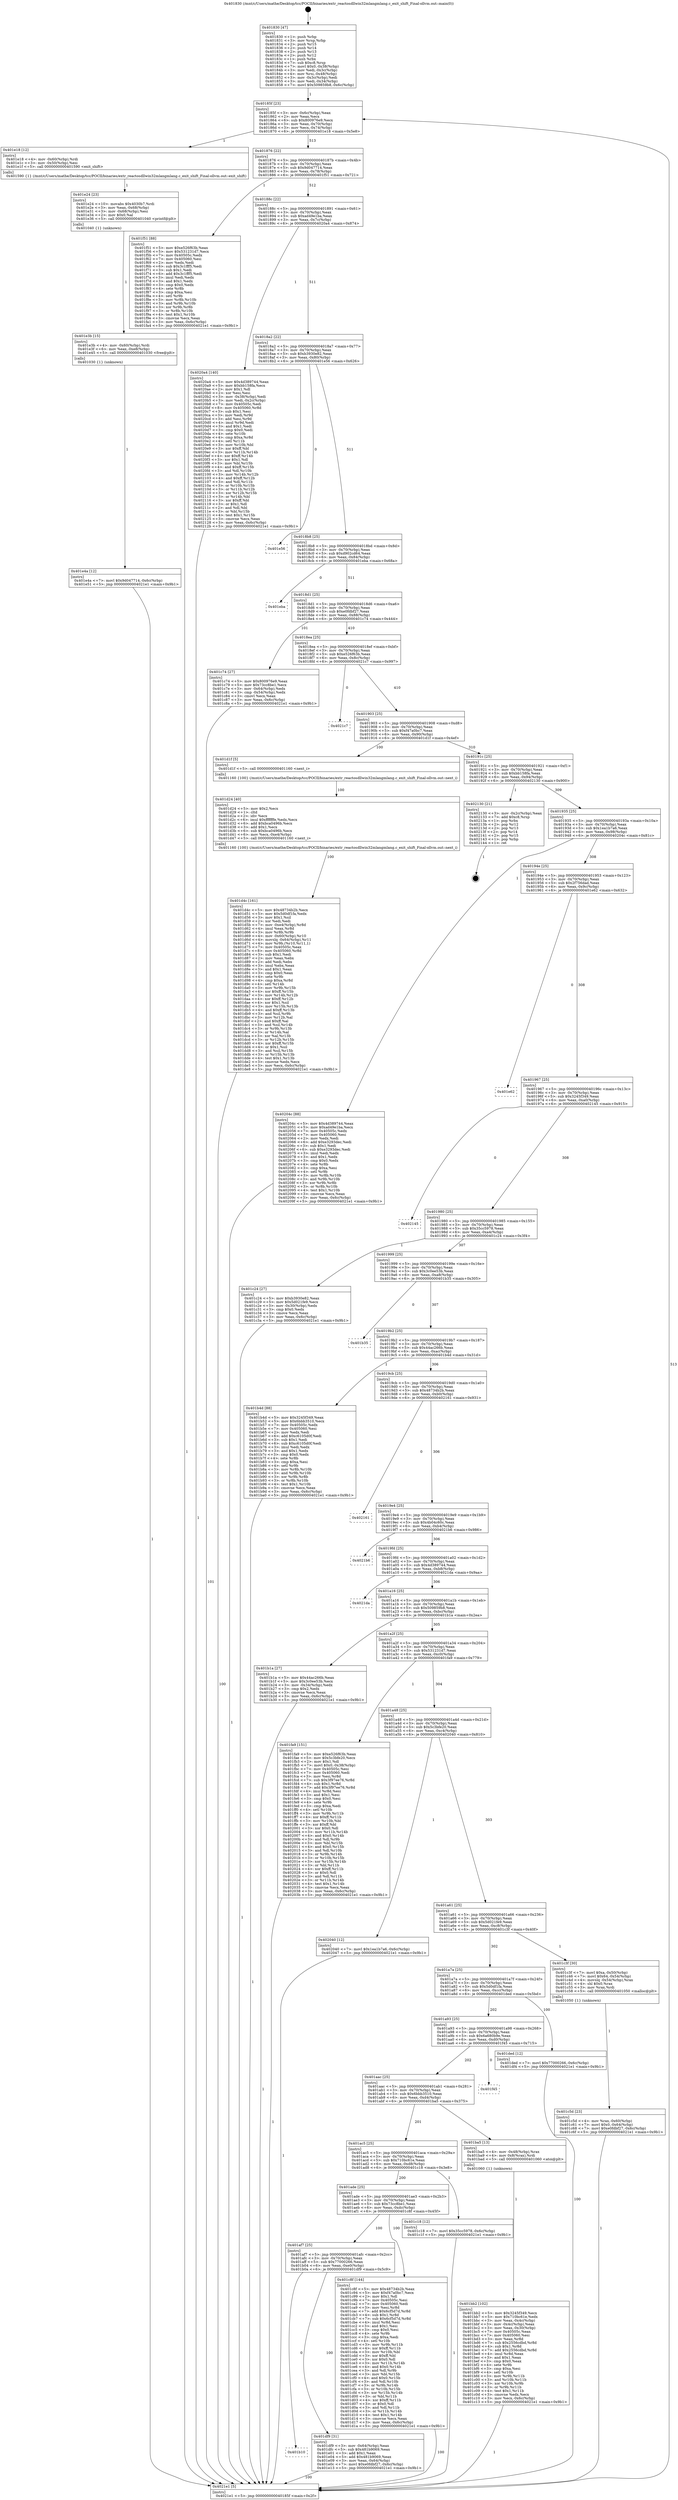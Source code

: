 digraph "0x401830" {
  label = "0x401830 (/mnt/c/Users/mathe/Desktop/tcc/POCII/binaries/extr_reactosdllwin32mlangmlang.c_exit_shift_Final-ollvm.out::main(0))"
  labelloc = "t"
  node[shape=record]

  Entry [label="",width=0.3,height=0.3,shape=circle,fillcolor=black,style=filled]
  "0x40185f" [label="{
     0x40185f [23]\l
     | [instrs]\l
     &nbsp;&nbsp;0x40185f \<+3\>: mov -0x6c(%rbp),%eax\l
     &nbsp;&nbsp;0x401862 \<+2\>: mov %eax,%ecx\l
     &nbsp;&nbsp;0x401864 \<+6\>: sub $0x800976e9,%ecx\l
     &nbsp;&nbsp;0x40186a \<+3\>: mov %eax,-0x70(%rbp)\l
     &nbsp;&nbsp;0x40186d \<+3\>: mov %ecx,-0x74(%rbp)\l
     &nbsp;&nbsp;0x401870 \<+6\>: je 0000000000401e18 \<main+0x5e8\>\l
  }"]
  "0x401e18" [label="{
     0x401e18 [12]\l
     | [instrs]\l
     &nbsp;&nbsp;0x401e18 \<+4\>: mov -0x60(%rbp),%rdi\l
     &nbsp;&nbsp;0x401e1c \<+3\>: mov -0x50(%rbp),%esi\l
     &nbsp;&nbsp;0x401e1f \<+5\>: call 0000000000401590 \<exit_shift\>\l
     | [calls]\l
     &nbsp;&nbsp;0x401590 \{1\} (/mnt/c/Users/mathe/Desktop/tcc/POCII/binaries/extr_reactosdllwin32mlangmlang.c_exit_shift_Final-ollvm.out::exit_shift)\l
  }"]
  "0x401876" [label="{
     0x401876 [22]\l
     | [instrs]\l
     &nbsp;&nbsp;0x401876 \<+5\>: jmp 000000000040187b \<main+0x4b\>\l
     &nbsp;&nbsp;0x40187b \<+3\>: mov -0x70(%rbp),%eax\l
     &nbsp;&nbsp;0x40187e \<+5\>: sub $0x9d047714,%eax\l
     &nbsp;&nbsp;0x401883 \<+3\>: mov %eax,-0x78(%rbp)\l
     &nbsp;&nbsp;0x401886 \<+6\>: je 0000000000401f51 \<main+0x721\>\l
  }"]
  Exit [label="",width=0.3,height=0.3,shape=circle,fillcolor=black,style=filled,peripheries=2]
  "0x401f51" [label="{
     0x401f51 [88]\l
     | [instrs]\l
     &nbsp;&nbsp;0x401f51 \<+5\>: mov $0xe526f63b,%eax\l
     &nbsp;&nbsp;0x401f56 \<+5\>: mov $0x531231d7,%ecx\l
     &nbsp;&nbsp;0x401f5b \<+7\>: mov 0x40505c,%edx\l
     &nbsp;&nbsp;0x401f62 \<+7\>: mov 0x405060,%esi\l
     &nbsp;&nbsp;0x401f69 \<+2\>: mov %edx,%edi\l
     &nbsp;&nbsp;0x401f6b \<+6\>: sub $0x3c1fff5,%edi\l
     &nbsp;&nbsp;0x401f71 \<+3\>: sub $0x1,%edi\l
     &nbsp;&nbsp;0x401f74 \<+6\>: add $0x3c1fff5,%edi\l
     &nbsp;&nbsp;0x401f7a \<+3\>: imul %edi,%edx\l
     &nbsp;&nbsp;0x401f7d \<+3\>: and $0x1,%edx\l
     &nbsp;&nbsp;0x401f80 \<+3\>: cmp $0x0,%edx\l
     &nbsp;&nbsp;0x401f83 \<+4\>: sete %r8b\l
     &nbsp;&nbsp;0x401f87 \<+3\>: cmp $0xa,%esi\l
     &nbsp;&nbsp;0x401f8a \<+4\>: setl %r9b\l
     &nbsp;&nbsp;0x401f8e \<+3\>: mov %r8b,%r10b\l
     &nbsp;&nbsp;0x401f91 \<+3\>: and %r9b,%r10b\l
     &nbsp;&nbsp;0x401f94 \<+3\>: xor %r9b,%r8b\l
     &nbsp;&nbsp;0x401f97 \<+3\>: or %r8b,%r10b\l
     &nbsp;&nbsp;0x401f9a \<+4\>: test $0x1,%r10b\l
     &nbsp;&nbsp;0x401f9e \<+3\>: cmovne %ecx,%eax\l
     &nbsp;&nbsp;0x401fa1 \<+3\>: mov %eax,-0x6c(%rbp)\l
     &nbsp;&nbsp;0x401fa4 \<+5\>: jmp 00000000004021e1 \<main+0x9b1\>\l
  }"]
  "0x40188c" [label="{
     0x40188c [22]\l
     | [instrs]\l
     &nbsp;&nbsp;0x40188c \<+5\>: jmp 0000000000401891 \<main+0x61\>\l
     &nbsp;&nbsp;0x401891 \<+3\>: mov -0x70(%rbp),%eax\l
     &nbsp;&nbsp;0x401894 \<+5\>: sub $0xad49e1ba,%eax\l
     &nbsp;&nbsp;0x401899 \<+3\>: mov %eax,-0x7c(%rbp)\l
     &nbsp;&nbsp;0x40189c \<+6\>: je 00000000004020a4 \<main+0x874\>\l
  }"]
  "0x401e4a" [label="{
     0x401e4a [12]\l
     | [instrs]\l
     &nbsp;&nbsp;0x401e4a \<+7\>: movl $0x9d047714,-0x6c(%rbp)\l
     &nbsp;&nbsp;0x401e51 \<+5\>: jmp 00000000004021e1 \<main+0x9b1\>\l
  }"]
  "0x4020a4" [label="{
     0x4020a4 [140]\l
     | [instrs]\l
     &nbsp;&nbsp;0x4020a4 \<+5\>: mov $0x4d389744,%eax\l
     &nbsp;&nbsp;0x4020a9 \<+5\>: mov $0xbb158fa,%ecx\l
     &nbsp;&nbsp;0x4020ae \<+2\>: mov $0x1,%dl\l
     &nbsp;&nbsp;0x4020b0 \<+2\>: xor %esi,%esi\l
     &nbsp;&nbsp;0x4020b2 \<+3\>: mov -0x38(%rbp),%edi\l
     &nbsp;&nbsp;0x4020b5 \<+3\>: mov %edi,-0x2c(%rbp)\l
     &nbsp;&nbsp;0x4020b8 \<+7\>: mov 0x40505c,%edi\l
     &nbsp;&nbsp;0x4020bf \<+8\>: mov 0x405060,%r8d\l
     &nbsp;&nbsp;0x4020c7 \<+3\>: sub $0x1,%esi\l
     &nbsp;&nbsp;0x4020ca \<+3\>: mov %edi,%r9d\l
     &nbsp;&nbsp;0x4020cd \<+3\>: add %esi,%r9d\l
     &nbsp;&nbsp;0x4020d0 \<+4\>: imul %r9d,%edi\l
     &nbsp;&nbsp;0x4020d4 \<+3\>: and $0x1,%edi\l
     &nbsp;&nbsp;0x4020d7 \<+3\>: cmp $0x0,%edi\l
     &nbsp;&nbsp;0x4020da \<+4\>: sete %r10b\l
     &nbsp;&nbsp;0x4020de \<+4\>: cmp $0xa,%r8d\l
     &nbsp;&nbsp;0x4020e2 \<+4\>: setl %r11b\l
     &nbsp;&nbsp;0x4020e6 \<+3\>: mov %r10b,%bl\l
     &nbsp;&nbsp;0x4020e9 \<+3\>: xor $0xff,%bl\l
     &nbsp;&nbsp;0x4020ec \<+3\>: mov %r11b,%r14b\l
     &nbsp;&nbsp;0x4020ef \<+4\>: xor $0xff,%r14b\l
     &nbsp;&nbsp;0x4020f3 \<+3\>: xor $0x1,%dl\l
     &nbsp;&nbsp;0x4020f6 \<+3\>: mov %bl,%r15b\l
     &nbsp;&nbsp;0x4020f9 \<+4\>: and $0xff,%r15b\l
     &nbsp;&nbsp;0x4020fd \<+3\>: and %dl,%r10b\l
     &nbsp;&nbsp;0x402100 \<+3\>: mov %r14b,%r12b\l
     &nbsp;&nbsp;0x402103 \<+4\>: and $0xff,%r12b\l
     &nbsp;&nbsp;0x402107 \<+3\>: and %dl,%r11b\l
     &nbsp;&nbsp;0x40210a \<+3\>: or %r10b,%r15b\l
     &nbsp;&nbsp;0x40210d \<+3\>: or %r11b,%r12b\l
     &nbsp;&nbsp;0x402110 \<+3\>: xor %r12b,%r15b\l
     &nbsp;&nbsp;0x402113 \<+3\>: or %r14b,%bl\l
     &nbsp;&nbsp;0x402116 \<+3\>: xor $0xff,%bl\l
     &nbsp;&nbsp;0x402119 \<+3\>: or $0x1,%dl\l
     &nbsp;&nbsp;0x40211c \<+2\>: and %dl,%bl\l
     &nbsp;&nbsp;0x40211e \<+3\>: or %bl,%r15b\l
     &nbsp;&nbsp;0x402121 \<+4\>: test $0x1,%r15b\l
     &nbsp;&nbsp;0x402125 \<+3\>: cmovne %ecx,%eax\l
     &nbsp;&nbsp;0x402128 \<+3\>: mov %eax,-0x6c(%rbp)\l
     &nbsp;&nbsp;0x40212b \<+5\>: jmp 00000000004021e1 \<main+0x9b1\>\l
  }"]
  "0x4018a2" [label="{
     0x4018a2 [22]\l
     | [instrs]\l
     &nbsp;&nbsp;0x4018a2 \<+5\>: jmp 00000000004018a7 \<main+0x77\>\l
     &nbsp;&nbsp;0x4018a7 \<+3\>: mov -0x70(%rbp),%eax\l
     &nbsp;&nbsp;0x4018aa \<+5\>: sub $0xb3930e82,%eax\l
     &nbsp;&nbsp;0x4018af \<+3\>: mov %eax,-0x80(%rbp)\l
     &nbsp;&nbsp;0x4018b2 \<+6\>: je 0000000000401e56 \<main+0x626\>\l
  }"]
  "0x401e3b" [label="{
     0x401e3b [15]\l
     | [instrs]\l
     &nbsp;&nbsp;0x401e3b \<+4\>: mov -0x60(%rbp),%rdi\l
     &nbsp;&nbsp;0x401e3f \<+6\>: mov %eax,-0xe8(%rbp)\l
     &nbsp;&nbsp;0x401e45 \<+5\>: call 0000000000401030 \<free@plt\>\l
     | [calls]\l
     &nbsp;&nbsp;0x401030 \{1\} (unknown)\l
  }"]
  "0x401e56" [label="{
     0x401e56\l
  }", style=dashed]
  "0x4018b8" [label="{
     0x4018b8 [25]\l
     | [instrs]\l
     &nbsp;&nbsp;0x4018b8 \<+5\>: jmp 00000000004018bd \<main+0x8d\>\l
     &nbsp;&nbsp;0x4018bd \<+3\>: mov -0x70(%rbp),%eax\l
     &nbsp;&nbsp;0x4018c0 \<+5\>: sub $0xd902cd64,%eax\l
     &nbsp;&nbsp;0x4018c5 \<+6\>: mov %eax,-0x84(%rbp)\l
     &nbsp;&nbsp;0x4018cb \<+6\>: je 0000000000401eba \<main+0x68a\>\l
  }"]
  "0x401e24" [label="{
     0x401e24 [23]\l
     | [instrs]\l
     &nbsp;&nbsp;0x401e24 \<+10\>: movabs $0x4030b7,%rdi\l
     &nbsp;&nbsp;0x401e2e \<+3\>: mov %eax,-0x68(%rbp)\l
     &nbsp;&nbsp;0x401e31 \<+3\>: mov -0x68(%rbp),%esi\l
     &nbsp;&nbsp;0x401e34 \<+2\>: mov $0x0,%al\l
     &nbsp;&nbsp;0x401e36 \<+5\>: call 0000000000401040 \<printf@plt\>\l
     | [calls]\l
     &nbsp;&nbsp;0x401040 \{1\} (unknown)\l
  }"]
  "0x401eba" [label="{
     0x401eba\l
  }", style=dashed]
  "0x4018d1" [label="{
     0x4018d1 [25]\l
     | [instrs]\l
     &nbsp;&nbsp;0x4018d1 \<+5\>: jmp 00000000004018d6 \<main+0xa6\>\l
     &nbsp;&nbsp;0x4018d6 \<+3\>: mov -0x70(%rbp),%eax\l
     &nbsp;&nbsp;0x4018d9 \<+5\>: sub $0xe0fdbf27,%eax\l
     &nbsp;&nbsp;0x4018de \<+6\>: mov %eax,-0x88(%rbp)\l
     &nbsp;&nbsp;0x4018e4 \<+6\>: je 0000000000401c74 \<main+0x444\>\l
  }"]
  "0x401b10" [label="{
     0x401b10\l
  }", style=dashed]
  "0x401c74" [label="{
     0x401c74 [27]\l
     | [instrs]\l
     &nbsp;&nbsp;0x401c74 \<+5\>: mov $0x800976e9,%eax\l
     &nbsp;&nbsp;0x401c79 \<+5\>: mov $0x73cc8be1,%ecx\l
     &nbsp;&nbsp;0x401c7e \<+3\>: mov -0x64(%rbp),%edx\l
     &nbsp;&nbsp;0x401c81 \<+3\>: cmp -0x54(%rbp),%edx\l
     &nbsp;&nbsp;0x401c84 \<+3\>: cmovl %ecx,%eax\l
     &nbsp;&nbsp;0x401c87 \<+3\>: mov %eax,-0x6c(%rbp)\l
     &nbsp;&nbsp;0x401c8a \<+5\>: jmp 00000000004021e1 \<main+0x9b1\>\l
  }"]
  "0x4018ea" [label="{
     0x4018ea [25]\l
     | [instrs]\l
     &nbsp;&nbsp;0x4018ea \<+5\>: jmp 00000000004018ef \<main+0xbf\>\l
     &nbsp;&nbsp;0x4018ef \<+3\>: mov -0x70(%rbp),%eax\l
     &nbsp;&nbsp;0x4018f2 \<+5\>: sub $0xe526f63b,%eax\l
     &nbsp;&nbsp;0x4018f7 \<+6\>: mov %eax,-0x8c(%rbp)\l
     &nbsp;&nbsp;0x4018fd \<+6\>: je 00000000004021c7 \<main+0x997\>\l
  }"]
  "0x401df9" [label="{
     0x401df9 [31]\l
     | [instrs]\l
     &nbsp;&nbsp;0x401df9 \<+3\>: mov -0x64(%rbp),%eax\l
     &nbsp;&nbsp;0x401dfc \<+5\>: sub $0x481b9069,%eax\l
     &nbsp;&nbsp;0x401e01 \<+3\>: add $0x1,%eax\l
     &nbsp;&nbsp;0x401e04 \<+5\>: add $0x481b9069,%eax\l
     &nbsp;&nbsp;0x401e09 \<+3\>: mov %eax,-0x64(%rbp)\l
     &nbsp;&nbsp;0x401e0c \<+7\>: movl $0xe0fdbf27,-0x6c(%rbp)\l
     &nbsp;&nbsp;0x401e13 \<+5\>: jmp 00000000004021e1 \<main+0x9b1\>\l
  }"]
  "0x4021c7" [label="{
     0x4021c7\l
  }", style=dashed]
  "0x401903" [label="{
     0x401903 [25]\l
     | [instrs]\l
     &nbsp;&nbsp;0x401903 \<+5\>: jmp 0000000000401908 \<main+0xd8\>\l
     &nbsp;&nbsp;0x401908 \<+3\>: mov -0x70(%rbp),%eax\l
     &nbsp;&nbsp;0x40190b \<+5\>: sub $0xf47a0bc7,%eax\l
     &nbsp;&nbsp;0x401910 \<+6\>: mov %eax,-0x90(%rbp)\l
     &nbsp;&nbsp;0x401916 \<+6\>: je 0000000000401d1f \<main+0x4ef\>\l
  }"]
  "0x401d4c" [label="{
     0x401d4c [161]\l
     | [instrs]\l
     &nbsp;&nbsp;0x401d4c \<+5\>: mov $0x48734b2b,%ecx\l
     &nbsp;&nbsp;0x401d51 \<+5\>: mov $0x5d0df1fa,%edx\l
     &nbsp;&nbsp;0x401d56 \<+3\>: mov $0x1,%sil\l
     &nbsp;&nbsp;0x401d59 \<+2\>: xor %edi,%edi\l
     &nbsp;&nbsp;0x401d5b \<+7\>: mov -0xe4(%rbp),%r8d\l
     &nbsp;&nbsp;0x401d62 \<+4\>: imul %eax,%r8d\l
     &nbsp;&nbsp;0x401d66 \<+3\>: mov %r8b,%r9b\l
     &nbsp;&nbsp;0x401d69 \<+4\>: mov -0x60(%rbp),%r10\l
     &nbsp;&nbsp;0x401d6d \<+4\>: movslq -0x64(%rbp),%r11\l
     &nbsp;&nbsp;0x401d71 \<+4\>: mov %r9b,(%r10,%r11,1)\l
     &nbsp;&nbsp;0x401d75 \<+7\>: mov 0x40505c,%eax\l
     &nbsp;&nbsp;0x401d7c \<+8\>: mov 0x405060,%r8d\l
     &nbsp;&nbsp;0x401d84 \<+3\>: sub $0x1,%edi\l
     &nbsp;&nbsp;0x401d87 \<+2\>: mov %eax,%ebx\l
     &nbsp;&nbsp;0x401d89 \<+2\>: add %edi,%ebx\l
     &nbsp;&nbsp;0x401d8b \<+3\>: imul %ebx,%eax\l
     &nbsp;&nbsp;0x401d8e \<+3\>: and $0x1,%eax\l
     &nbsp;&nbsp;0x401d91 \<+3\>: cmp $0x0,%eax\l
     &nbsp;&nbsp;0x401d94 \<+4\>: sete %r9b\l
     &nbsp;&nbsp;0x401d98 \<+4\>: cmp $0xa,%r8d\l
     &nbsp;&nbsp;0x401d9c \<+4\>: setl %r14b\l
     &nbsp;&nbsp;0x401da0 \<+3\>: mov %r9b,%r15b\l
     &nbsp;&nbsp;0x401da3 \<+4\>: xor $0xff,%r15b\l
     &nbsp;&nbsp;0x401da7 \<+3\>: mov %r14b,%r12b\l
     &nbsp;&nbsp;0x401daa \<+4\>: xor $0xff,%r12b\l
     &nbsp;&nbsp;0x401dae \<+4\>: xor $0x1,%sil\l
     &nbsp;&nbsp;0x401db2 \<+3\>: mov %r15b,%r13b\l
     &nbsp;&nbsp;0x401db5 \<+4\>: and $0xff,%r13b\l
     &nbsp;&nbsp;0x401db9 \<+3\>: and %sil,%r9b\l
     &nbsp;&nbsp;0x401dbc \<+3\>: mov %r12b,%al\l
     &nbsp;&nbsp;0x401dbf \<+2\>: and $0xff,%al\l
     &nbsp;&nbsp;0x401dc1 \<+3\>: and %sil,%r14b\l
     &nbsp;&nbsp;0x401dc4 \<+3\>: or %r9b,%r13b\l
     &nbsp;&nbsp;0x401dc7 \<+3\>: or %r14b,%al\l
     &nbsp;&nbsp;0x401dca \<+3\>: xor %al,%r13b\l
     &nbsp;&nbsp;0x401dcd \<+3\>: or %r12b,%r15b\l
     &nbsp;&nbsp;0x401dd0 \<+4\>: xor $0xff,%r15b\l
     &nbsp;&nbsp;0x401dd4 \<+4\>: or $0x1,%sil\l
     &nbsp;&nbsp;0x401dd8 \<+3\>: and %sil,%r15b\l
     &nbsp;&nbsp;0x401ddb \<+3\>: or %r15b,%r13b\l
     &nbsp;&nbsp;0x401dde \<+4\>: test $0x1,%r13b\l
     &nbsp;&nbsp;0x401de2 \<+3\>: cmovne %edx,%ecx\l
     &nbsp;&nbsp;0x401de5 \<+3\>: mov %ecx,-0x6c(%rbp)\l
     &nbsp;&nbsp;0x401de8 \<+5\>: jmp 00000000004021e1 \<main+0x9b1\>\l
  }"]
  "0x401d1f" [label="{
     0x401d1f [5]\l
     | [instrs]\l
     &nbsp;&nbsp;0x401d1f \<+5\>: call 0000000000401160 \<next_i\>\l
     | [calls]\l
     &nbsp;&nbsp;0x401160 \{100\} (/mnt/c/Users/mathe/Desktop/tcc/POCII/binaries/extr_reactosdllwin32mlangmlang.c_exit_shift_Final-ollvm.out::next_i)\l
  }"]
  "0x40191c" [label="{
     0x40191c [25]\l
     | [instrs]\l
     &nbsp;&nbsp;0x40191c \<+5\>: jmp 0000000000401921 \<main+0xf1\>\l
     &nbsp;&nbsp;0x401921 \<+3\>: mov -0x70(%rbp),%eax\l
     &nbsp;&nbsp;0x401924 \<+5\>: sub $0xbb158fa,%eax\l
     &nbsp;&nbsp;0x401929 \<+6\>: mov %eax,-0x94(%rbp)\l
     &nbsp;&nbsp;0x40192f \<+6\>: je 0000000000402130 \<main+0x900\>\l
  }"]
  "0x401d24" [label="{
     0x401d24 [40]\l
     | [instrs]\l
     &nbsp;&nbsp;0x401d24 \<+5\>: mov $0x2,%ecx\l
     &nbsp;&nbsp;0x401d29 \<+1\>: cltd\l
     &nbsp;&nbsp;0x401d2a \<+2\>: idiv %ecx\l
     &nbsp;&nbsp;0x401d2c \<+6\>: imul $0xfffffffe,%edx,%ecx\l
     &nbsp;&nbsp;0x401d32 \<+6\>: add $0xbca0496b,%ecx\l
     &nbsp;&nbsp;0x401d38 \<+3\>: add $0x1,%ecx\l
     &nbsp;&nbsp;0x401d3b \<+6\>: sub $0xbca0496b,%ecx\l
     &nbsp;&nbsp;0x401d41 \<+6\>: mov %ecx,-0xe4(%rbp)\l
     &nbsp;&nbsp;0x401d47 \<+5\>: call 0000000000401160 \<next_i\>\l
     | [calls]\l
     &nbsp;&nbsp;0x401160 \{100\} (/mnt/c/Users/mathe/Desktop/tcc/POCII/binaries/extr_reactosdllwin32mlangmlang.c_exit_shift_Final-ollvm.out::next_i)\l
  }"]
  "0x402130" [label="{
     0x402130 [21]\l
     | [instrs]\l
     &nbsp;&nbsp;0x402130 \<+3\>: mov -0x2c(%rbp),%eax\l
     &nbsp;&nbsp;0x402133 \<+7\>: add $0xc8,%rsp\l
     &nbsp;&nbsp;0x40213a \<+1\>: pop %rbx\l
     &nbsp;&nbsp;0x40213b \<+2\>: pop %r12\l
     &nbsp;&nbsp;0x40213d \<+2\>: pop %r13\l
     &nbsp;&nbsp;0x40213f \<+2\>: pop %r14\l
     &nbsp;&nbsp;0x402141 \<+2\>: pop %r15\l
     &nbsp;&nbsp;0x402143 \<+1\>: pop %rbp\l
     &nbsp;&nbsp;0x402144 \<+1\>: ret\l
  }"]
  "0x401935" [label="{
     0x401935 [25]\l
     | [instrs]\l
     &nbsp;&nbsp;0x401935 \<+5\>: jmp 000000000040193a \<main+0x10a\>\l
     &nbsp;&nbsp;0x40193a \<+3\>: mov -0x70(%rbp),%eax\l
     &nbsp;&nbsp;0x40193d \<+5\>: sub $0x1ea1b7a6,%eax\l
     &nbsp;&nbsp;0x401942 \<+6\>: mov %eax,-0x98(%rbp)\l
     &nbsp;&nbsp;0x401948 \<+6\>: je 000000000040204c \<main+0x81c\>\l
  }"]
  "0x401af7" [label="{
     0x401af7 [25]\l
     | [instrs]\l
     &nbsp;&nbsp;0x401af7 \<+5\>: jmp 0000000000401afc \<main+0x2cc\>\l
     &nbsp;&nbsp;0x401afc \<+3\>: mov -0x70(%rbp),%eax\l
     &nbsp;&nbsp;0x401aff \<+5\>: sub $0x77000266,%eax\l
     &nbsp;&nbsp;0x401b04 \<+6\>: mov %eax,-0xe0(%rbp)\l
     &nbsp;&nbsp;0x401b0a \<+6\>: je 0000000000401df9 \<main+0x5c9\>\l
  }"]
  "0x40204c" [label="{
     0x40204c [88]\l
     | [instrs]\l
     &nbsp;&nbsp;0x40204c \<+5\>: mov $0x4d389744,%eax\l
     &nbsp;&nbsp;0x402051 \<+5\>: mov $0xad49e1ba,%ecx\l
     &nbsp;&nbsp;0x402056 \<+7\>: mov 0x40505c,%edx\l
     &nbsp;&nbsp;0x40205d \<+7\>: mov 0x405060,%esi\l
     &nbsp;&nbsp;0x402064 \<+2\>: mov %edx,%edi\l
     &nbsp;&nbsp;0x402066 \<+6\>: add $0xe3293dec,%edi\l
     &nbsp;&nbsp;0x40206c \<+3\>: sub $0x1,%edi\l
     &nbsp;&nbsp;0x40206f \<+6\>: sub $0xe3293dec,%edi\l
     &nbsp;&nbsp;0x402075 \<+3\>: imul %edi,%edx\l
     &nbsp;&nbsp;0x402078 \<+3\>: and $0x1,%edx\l
     &nbsp;&nbsp;0x40207b \<+3\>: cmp $0x0,%edx\l
     &nbsp;&nbsp;0x40207e \<+4\>: sete %r8b\l
     &nbsp;&nbsp;0x402082 \<+3\>: cmp $0xa,%esi\l
     &nbsp;&nbsp;0x402085 \<+4\>: setl %r9b\l
     &nbsp;&nbsp;0x402089 \<+3\>: mov %r8b,%r10b\l
     &nbsp;&nbsp;0x40208c \<+3\>: and %r9b,%r10b\l
     &nbsp;&nbsp;0x40208f \<+3\>: xor %r9b,%r8b\l
     &nbsp;&nbsp;0x402092 \<+3\>: or %r8b,%r10b\l
     &nbsp;&nbsp;0x402095 \<+4\>: test $0x1,%r10b\l
     &nbsp;&nbsp;0x402099 \<+3\>: cmovne %ecx,%eax\l
     &nbsp;&nbsp;0x40209c \<+3\>: mov %eax,-0x6c(%rbp)\l
     &nbsp;&nbsp;0x40209f \<+5\>: jmp 00000000004021e1 \<main+0x9b1\>\l
  }"]
  "0x40194e" [label="{
     0x40194e [25]\l
     | [instrs]\l
     &nbsp;&nbsp;0x40194e \<+5\>: jmp 0000000000401953 \<main+0x123\>\l
     &nbsp;&nbsp;0x401953 \<+3\>: mov -0x70(%rbp),%eax\l
     &nbsp;&nbsp;0x401956 \<+5\>: sub $0x2f756dad,%eax\l
     &nbsp;&nbsp;0x40195b \<+6\>: mov %eax,-0x9c(%rbp)\l
     &nbsp;&nbsp;0x401961 \<+6\>: je 0000000000401e62 \<main+0x632\>\l
  }"]
  "0x401c8f" [label="{
     0x401c8f [144]\l
     | [instrs]\l
     &nbsp;&nbsp;0x401c8f \<+5\>: mov $0x48734b2b,%eax\l
     &nbsp;&nbsp;0x401c94 \<+5\>: mov $0xf47a0bc7,%ecx\l
     &nbsp;&nbsp;0x401c99 \<+2\>: mov $0x1,%dl\l
     &nbsp;&nbsp;0x401c9b \<+7\>: mov 0x40505c,%esi\l
     &nbsp;&nbsp;0x401ca2 \<+7\>: mov 0x405060,%edi\l
     &nbsp;&nbsp;0x401ca9 \<+3\>: mov %esi,%r8d\l
     &nbsp;&nbsp;0x401cac \<+7\>: add $0x6cf5d7d,%r8d\l
     &nbsp;&nbsp;0x401cb3 \<+4\>: sub $0x1,%r8d\l
     &nbsp;&nbsp;0x401cb7 \<+7\>: sub $0x6cf5d7d,%r8d\l
     &nbsp;&nbsp;0x401cbe \<+4\>: imul %r8d,%esi\l
     &nbsp;&nbsp;0x401cc2 \<+3\>: and $0x1,%esi\l
     &nbsp;&nbsp;0x401cc5 \<+3\>: cmp $0x0,%esi\l
     &nbsp;&nbsp;0x401cc8 \<+4\>: sete %r9b\l
     &nbsp;&nbsp;0x401ccc \<+3\>: cmp $0xa,%edi\l
     &nbsp;&nbsp;0x401ccf \<+4\>: setl %r10b\l
     &nbsp;&nbsp;0x401cd3 \<+3\>: mov %r9b,%r11b\l
     &nbsp;&nbsp;0x401cd6 \<+4\>: xor $0xff,%r11b\l
     &nbsp;&nbsp;0x401cda \<+3\>: mov %r10b,%bl\l
     &nbsp;&nbsp;0x401cdd \<+3\>: xor $0xff,%bl\l
     &nbsp;&nbsp;0x401ce0 \<+3\>: xor $0x0,%dl\l
     &nbsp;&nbsp;0x401ce3 \<+3\>: mov %r11b,%r14b\l
     &nbsp;&nbsp;0x401ce6 \<+4\>: and $0x0,%r14b\l
     &nbsp;&nbsp;0x401cea \<+3\>: and %dl,%r9b\l
     &nbsp;&nbsp;0x401ced \<+3\>: mov %bl,%r15b\l
     &nbsp;&nbsp;0x401cf0 \<+4\>: and $0x0,%r15b\l
     &nbsp;&nbsp;0x401cf4 \<+3\>: and %dl,%r10b\l
     &nbsp;&nbsp;0x401cf7 \<+3\>: or %r9b,%r14b\l
     &nbsp;&nbsp;0x401cfa \<+3\>: or %r10b,%r15b\l
     &nbsp;&nbsp;0x401cfd \<+3\>: xor %r15b,%r14b\l
     &nbsp;&nbsp;0x401d00 \<+3\>: or %bl,%r11b\l
     &nbsp;&nbsp;0x401d03 \<+4\>: xor $0xff,%r11b\l
     &nbsp;&nbsp;0x401d07 \<+3\>: or $0x0,%dl\l
     &nbsp;&nbsp;0x401d0a \<+3\>: and %dl,%r11b\l
     &nbsp;&nbsp;0x401d0d \<+3\>: or %r11b,%r14b\l
     &nbsp;&nbsp;0x401d10 \<+4\>: test $0x1,%r14b\l
     &nbsp;&nbsp;0x401d14 \<+3\>: cmovne %ecx,%eax\l
     &nbsp;&nbsp;0x401d17 \<+3\>: mov %eax,-0x6c(%rbp)\l
     &nbsp;&nbsp;0x401d1a \<+5\>: jmp 00000000004021e1 \<main+0x9b1\>\l
  }"]
  "0x401e62" [label="{
     0x401e62\l
  }", style=dashed]
  "0x401967" [label="{
     0x401967 [25]\l
     | [instrs]\l
     &nbsp;&nbsp;0x401967 \<+5\>: jmp 000000000040196c \<main+0x13c\>\l
     &nbsp;&nbsp;0x40196c \<+3\>: mov -0x70(%rbp),%eax\l
     &nbsp;&nbsp;0x40196f \<+5\>: sub $0x3245f349,%eax\l
     &nbsp;&nbsp;0x401974 \<+6\>: mov %eax,-0xa0(%rbp)\l
     &nbsp;&nbsp;0x40197a \<+6\>: je 0000000000402145 \<main+0x915\>\l
  }"]
  "0x401c5d" [label="{
     0x401c5d [23]\l
     | [instrs]\l
     &nbsp;&nbsp;0x401c5d \<+4\>: mov %rax,-0x60(%rbp)\l
     &nbsp;&nbsp;0x401c61 \<+7\>: movl $0x0,-0x64(%rbp)\l
     &nbsp;&nbsp;0x401c68 \<+7\>: movl $0xe0fdbf27,-0x6c(%rbp)\l
     &nbsp;&nbsp;0x401c6f \<+5\>: jmp 00000000004021e1 \<main+0x9b1\>\l
  }"]
  "0x402145" [label="{
     0x402145\l
  }", style=dashed]
  "0x401980" [label="{
     0x401980 [25]\l
     | [instrs]\l
     &nbsp;&nbsp;0x401980 \<+5\>: jmp 0000000000401985 \<main+0x155\>\l
     &nbsp;&nbsp;0x401985 \<+3\>: mov -0x70(%rbp),%eax\l
     &nbsp;&nbsp;0x401988 \<+5\>: sub $0x35cc5978,%eax\l
     &nbsp;&nbsp;0x40198d \<+6\>: mov %eax,-0xa4(%rbp)\l
     &nbsp;&nbsp;0x401993 \<+6\>: je 0000000000401c24 \<main+0x3f4\>\l
  }"]
  "0x401ade" [label="{
     0x401ade [25]\l
     | [instrs]\l
     &nbsp;&nbsp;0x401ade \<+5\>: jmp 0000000000401ae3 \<main+0x2b3\>\l
     &nbsp;&nbsp;0x401ae3 \<+3\>: mov -0x70(%rbp),%eax\l
     &nbsp;&nbsp;0x401ae6 \<+5\>: sub $0x73cc8be1,%eax\l
     &nbsp;&nbsp;0x401aeb \<+6\>: mov %eax,-0xdc(%rbp)\l
     &nbsp;&nbsp;0x401af1 \<+6\>: je 0000000000401c8f \<main+0x45f\>\l
  }"]
  "0x401c24" [label="{
     0x401c24 [27]\l
     | [instrs]\l
     &nbsp;&nbsp;0x401c24 \<+5\>: mov $0xb3930e82,%eax\l
     &nbsp;&nbsp;0x401c29 \<+5\>: mov $0x5d021fe9,%ecx\l
     &nbsp;&nbsp;0x401c2e \<+3\>: mov -0x30(%rbp),%edx\l
     &nbsp;&nbsp;0x401c31 \<+3\>: cmp $0x0,%edx\l
     &nbsp;&nbsp;0x401c34 \<+3\>: cmove %ecx,%eax\l
     &nbsp;&nbsp;0x401c37 \<+3\>: mov %eax,-0x6c(%rbp)\l
     &nbsp;&nbsp;0x401c3a \<+5\>: jmp 00000000004021e1 \<main+0x9b1\>\l
  }"]
  "0x401999" [label="{
     0x401999 [25]\l
     | [instrs]\l
     &nbsp;&nbsp;0x401999 \<+5\>: jmp 000000000040199e \<main+0x16e\>\l
     &nbsp;&nbsp;0x40199e \<+3\>: mov -0x70(%rbp),%eax\l
     &nbsp;&nbsp;0x4019a1 \<+5\>: sub $0x3c0ee53b,%eax\l
     &nbsp;&nbsp;0x4019a6 \<+6\>: mov %eax,-0xa8(%rbp)\l
     &nbsp;&nbsp;0x4019ac \<+6\>: je 0000000000401b35 \<main+0x305\>\l
  }"]
  "0x401c18" [label="{
     0x401c18 [12]\l
     | [instrs]\l
     &nbsp;&nbsp;0x401c18 \<+7\>: movl $0x35cc5978,-0x6c(%rbp)\l
     &nbsp;&nbsp;0x401c1f \<+5\>: jmp 00000000004021e1 \<main+0x9b1\>\l
  }"]
  "0x401b35" [label="{
     0x401b35\l
  }", style=dashed]
  "0x4019b2" [label="{
     0x4019b2 [25]\l
     | [instrs]\l
     &nbsp;&nbsp;0x4019b2 \<+5\>: jmp 00000000004019b7 \<main+0x187\>\l
     &nbsp;&nbsp;0x4019b7 \<+3\>: mov -0x70(%rbp),%eax\l
     &nbsp;&nbsp;0x4019ba \<+5\>: sub $0x44ac266b,%eax\l
     &nbsp;&nbsp;0x4019bf \<+6\>: mov %eax,-0xac(%rbp)\l
     &nbsp;&nbsp;0x4019c5 \<+6\>: je 0000000000401b4d \<main+0x31d\>\l
  }"]
  "0x401bb2" [label="{
     0x401bb2 [102]\l
     | [instrs]\l
     &nbsp;&nbsp;0x401bb2 \<+5\>: mov $0x3245f349,%ecx\l
     &nbsp;&nbsp;0x401bb7 \<+5\>: mov $0x710bc61e,%edx\l
     &nbsp;&nbsp;0x401bbc \<+3\>: mov %eax,-0x4c(%rbp)\l
     &nbsp;&nbsp;0x401bbf \<+3\>: mov -0x4c(%rbp),%eax\l
     &nbsp;&nbsp;0x401bc2 \<+3\>: mov %eax,-0x30(%rbp)\l
     &nbsp;&nbsp;0x401bc5 \<+7\>: mov 0x40505c,%eax\l
     &nbsp;&nbsp;0x401bcc \<+7\>: mov 0x405060,%esi\l
     &nbsp;&nbsp;0x401bd3 \<+3\>: mov %eax,%r8d\l
     &nbsp;&nbsp;0x401bd6 \<+7\>: sub $0x2556cdbd,%r8d\l
     &nbsp;&nbsp;0x401bdd \<+4\>: sub $0x1,%r8d\l
     &nbsp;&nbsp;0x401be1 \<+7\>: add $0x2556cdbd,%r8d\l
     &nbsp;&nbsp;0x401be8 \<+4\>: imul %r8d,%eax\l
     &nbsp;&nbsp;0x401bec \<+3\>: and $0x1,%eax\l
     &nbsp;&nbsp;0x401bef \<+3\>: cmp $0x0,%eax\l
     &nbsp;&nbsp;0x401bf2 \<+4\>: sete %r9b\l
     &nbsp;&nbsp;0x401bf6 \<+3\>: cmp $0xa,%esi\l
     &nbsp;&nbsp;0x401bf9 \<+4\>: setl %r10b\l
     &nbsp;&nbsp;0x401bfd \<+3\>: mov %r9b,%r11b\l
     &nbsp;&nbsp;0x401c00 \<+3\>: and %r10b,%r11b\l
     &nbsp;&nbsp;0x401c03 \<+3\>: xor %r10b,%r9b\l
     &nbsp;&nbsp;0x401c06 \<+3\>: or %r9b,%r11b\l
     &nbsp;&nbsp;0x401c09 \<+4\>: test $0x1,%r11b\l
     &nbsp;&nbsp;0x401c0d \<+3\>: cmovne %edx,%ecx\l
     &nbsp;&nbsp;0x401c10 \<+3\>: mov %ecx,-0x6c(%rbp)\l
     &nbsp;&nbsp;0x401c13 \<+5\>: jmp 00000000004021e1 \<main+0x9b1\>\l
  }"]
  "0x401b4d" [label="{
     0x401b4d [88]\l
     | [instrs]\l
     &nbsp;&nbsp;0x401b4d \<+5\>: mov $0x3245f349,%eax\l
     &nbsp;&nbsp;0x401b52 \<+5\>: mov $0x6bbb3510,%ecx\l
     &nbsp;&nbsp;0x401b57 \<+7\>: mov 0x40505c,%edx\l
     &nbsp;&nbsp;0x401b5e \<+7\>: mov 0x405060,%esi\l
     &nbsp;&nbsp;0x401b65 \<+2\>: mov %edx,%edi\l
     &nbsp;&nbsp;0x401b67 \<+6\>: add $0xc6105d0f,%edi\l
     &nbsp;&nbsp;0x401b6d \<+3\>: sub $0x1,%edi\l
     &nbsp;&nbsp;0x401b70 \<+6\>: sub $0xc6105d0f,%edi\l
     &nbsp;&nbsp;0x401b76 \<+3\>: imul %edi,%edx\l
     &nbsp;&nbsp;0x401b79 \<+3\>: and $0x1,%edx\l
     &nbsp;&nbsp;0x401b7c \<+3\>: cmp $0x0,%edx\l
     &nbsp;&nbsp;0x401b7f \<+4\>: sete %r8b\l
     &nbsp;&nbsp;0x401b83 \<+3\>: cmp $0xa,%esi\l
     &nbsp;&nbsp;0x401b86 \<+4\>: setl %r9b\l
     &nbsp;&nbsp;0x401b8a \<+3\>: mov %r8b,%r10b\l
     &nbsp;&nbsp;0x401b8d \<+3\>: and %r9b,%r10b\l
     &nbsp;&nbsp;0x401b90 \<+3\>: xor %r9b,%r8b\l
     &nbsp;&nbsp;0x401b93 \<+3\>: or %r8b,%r10b\l
     &nbsp;&nbsp;0x401b96 \<+4\>: test $0x1,%r10b\l
     &nbsp;&nbsp;0x401b9a \<+3\>: cmovne %ecx,%eax\l
     &nbsp;&nbsp;0x401b9d \<+3\>: mov %eax,-0x6c(%rbp)\l
     &nbsp;&nbsp;0x401ba0 \<+5\>: jmp 00000000004021e1 \<main+0x9b1\>\l
  }"]
  "0x4019cb" [label="{
     0x4019cb [25]\l
     | [instrs]\l
     &nbsp;&nbsp;0x4019cb \<+5\>: jmp 00000000004019d0 \<main+0x1a0\>\l
     &nbsp;&nbsp;0x4019d0 \<+3\>: mov -0x70(%rbp),%eax\l
     &nbsp;&nbsp;0x4019d3 \<+5\>: sub $0x48734b2b,%eax\l
     &nbsp;&nbsp;0x4019d8 \<+6\>: mov %eax,-0xb0(%rbp)\l
     &nbsp;&nbsp;0x4019de \<+6\>: je 0000000000402161 \<main+0x931\>\l
  }"]
  "0x401ac5" [label="{
     0x401ac5 [25]\l
     | [instrs]\l
     &nbsp;&nbsp;0x401ac5 \<+5\>: jmp 0000000000401aca \<main+0x29a\>\l
     &nbsp;&nbsp;0x401aca \<+3\>: mov -0x70(%rbp),%eax\l
     &nbsp;&nbsp;0x401acd \<+5\>: sub $0x710bc61e,%eax\l
     &nbsp;&nbsp;0x401ad2 \<+6\>: mov %eax,-0xd8(%rbp)\l
     &nbsp;&nbsp;0x401ad8 \<+6\>: je 0000000000401c18 \<main+0x3e8\>\l
  }"]
  "0x402161" [label="{
     0x402161\l
  }", style=dashed]
  "0x4019e4" [label="{
     0x4019e4 [25]\l
     | [instrs]\l
     &nbsp;&nbsp;0x4019e4 \<+5\>: jmp 00000000004019e9 \<main+0x1b9\>\l
     &nbsp;&nbsp;0x4019e9 \<+3\>: mov -0x70(%rbp),%eax\l
     &nbsp;&nbsp;0x4019ec \<+5\>: sub $0x4b04c60c,%eax\l
     &nbsp;&nbsp;0x4019f1 \<+6\>: mov %eax,-0xb4(%rbp)\l
     &nbsp;&nbsp;0x4019f7 \<+6\>: je 00000000004021b6 \<main+0x986\>\l
  }"]
  "0x401ba5" [label="{
     0x401ba5 [13]\l
     | [instrs]\l
     &nbsp;&nbsp;0x401ba5 \<+4\>: mov -0x48(%rbp),%rax\l
     &nbsp;&nbsp;0x401ba9 \<+4\>: mov 0x8(%rax),%rdi\l
     &nbsp;&nbsp;0x401bad \<+5\>: call 0000000000401060 \<atoi@plt\>\l
     | [calls]\l
     &nbsp;&nbsp;0x401060 \{1\} (unknown)\l
  }"]
  "0x4021b6" [label="{
     0x4021b6\l
  }", style=dashed]
  "0x4019fd" [label="{
     0x4019fd [25]\l
     | [instrs]\l
     &nbsp;&nbsp;0x4019fd \<+5\>: jmp 0000000000401a02 \<main+0x1d2\>\l
     &nbsp;&nbsp;0x401a02 \<+3\>: mov -0x70(%rbp),%eax\l
     &nbsp;&nbsp;0x401a05 \<+5\>: sub $0x4d389744,%eax\l
     &nbsp;&nbsp;0x401a0a \<+6\>: mov %eax,-0xb8(%rbp)\l
     &nbsp;&nbsp;0x401a10 \<+6\>: je 00000000004021da \<main+0x9aa\>\l
  }"]
  "0x401aac" [label="{
     0x401aac [25]\l
     | [instrs]\l
     &nbsp;&nbsp;0x401aac \<+5\>: jmp 0000000000401ab1 \<main+0x281\>\l
     &nbsp;&nbsp;0x401ab1 \<+3\>: mov -0x70(%rbp),%eax\l
     &nbsp;&nbsp;0x401ab4 \<+5\>: sub $0x6bbb3510,%eax\l
     &nbsp;&nbsp;0x401ab9 \<+6\>: mov %eax,-0xd4(%rbp)\l
     &nbsp;&nbsp;0x401abf \<+6\>: je 0000000000401ba5 \<main+0x375\>\l
  }"]
  "0x4021da" [label="{
     0x4021da\l
  }", style=dashed]
  "0x401a16" [label="{
     0x401a16 [25]\l
     | [instrs]\l
     &nbsp;&nbsp;0x401a16 \<+5\>: jmp 0000000000401a1b \<main+0x1eb\>\l
     &nbsp;&nbsp;0x401a1b \<+3\>: mov -0x70(%rbp),%eax\l
     &nbsp;&nbsp;0x401a1e \<+5\>: sub $0x509859b8,%eax\l
     &nbsp;&nbsp;0x401a23 \<+6\>: mov %eax,-0xbc(%rbp)\l
     &nbsp;&nbsp;0x401a29 \<+6\>: je 0000000000401b1a \<main+0x2ea\>\l
  }"]
  "0x401f45" [label="{
     0x401f45\l
  }", style=dashed]
  "0x401b1a" [label="{
     0x401b1a [27]\l
     | [instrs]\l
     &nbsp;&nbsp;0x401b1a \<+5\>: mov $0x44ac266b,%eax\l
     &nbsp;&nbsp;0x401b1f \<+5\>: mov $0x3c0ee53b,%ecx\l
     &nbsp;&nbsp;0x401b24 \<+3\>: mov -0x34(%rbp),%edx\l
     &nbsp;&nbsp;0x401b27 \<+3\>: cmp $0x2,%edx\l
     &nbsp;&nbsp;0x401b2a \<+3\>: cmovne %ecx,%eax\l
     &nbsp;&nbsp;0x401b2d \<+3\>: mov %eax,-0x6c(%rbp)\l
     &nbsp;&nbsp;0x401b30 \<+5\>: jmp 00000000004021e1 \<main+0x9b1\>\l
  }"]
  "0x401a2f" [label="{
     0x401a2f [25]\l
     | [instrs]\l
     &nbsp;&nbsp;0x401a2f \<+5\>: jmp 0000000000401a34 \<main+0x204\>\l
     &nbsp;&nbsp;0x401a34 \<+3\>: mov -0x70(%rbp),%eax\l
     &nbsp;&nbsp;0x401a37 \<+5\>: sub $0x531231d7,%eax\l
     &nbsp;&nbsp;0x401a3c \<+6\>: mov %eax,-0xc0(%rbp)\l
     &nbsp;&nbsp;0x401a42 \<+6\>: je 0000000000401fa9 \<main+0x779\>\l
  }"]
  "0x4021e1" [label="{
     0x4021e1 [5]\l
     | [instrs]\l
     &nbsp;&nbsp;0x4021e1 \<+5\>: jmp 000000000040185f \<main+0x2f\>\l
  }"]
  "0x401830" [label="{
     0x401830 [47]\l
     | [instrs]\l
     &nbsp;&nbsp;0x401830 \<+1\>: push %rbp\l
     &nbsp;&nbsp;0x401831 \<+3\>: mov %rsp,%rbp\l
     &nbsp;&nbsp;0x401834 \<+2\>: push %r15\l
     &nbsp;&nbsp;0x401836 \<+2\>: push %r14\l
     &nbsp;&nbsp;0x401838 \<+2\>: push %r13\l
     &nbsp;&nbsp;0x40183a \<+2\>: push %r12\l
     &nbsp;&nbsp;0x40183c \<+1\>: push %rbx\l
     &nbsp;&nbsp;0x40183d \<+7\>: sub $0xc8,%rsp\l
     &nbsp;&nbsp;0x401844 \<+7\>: movl $0x0,-0x38(%rbp)\l
     &nbsp;&nbsp;0x40184b \<+3\>: mov %edi,-0x3c(%rbp)\l
     &nbsp;&nbsp;0x40184e \<+4\>: mov %rsi,-0x48(%rbp)\l
     &nbsp;&nbsp;0x401852 \<+3\>: mov -0x3c(%rbp),%edi\l
     &nbsp;&nbsp;0x401855 \<+3\>: mov %edi,-0x34(%rbp)\l
     &nbsp;&nbsp;0x401858 \<+7\>: movl $0x509859b8,-0x6c(%rbp)\l
  }"]
  "0x401a93" [label="{
     0x401a93 [25]\l
     | [instrs]\l
     &nbsp;&nbsp;0x401a93 \<+5\>: jmp 0000000000401a98 \<main+0x268\>\l
     &nbsp;&nbsp;0x401a98 \<+3\>: mov -0x70(%rbp),%eax\l
     &nbsp;&nbsp;0x401a9b \<+5\>: sub $0x6a680b9e,%eax\l
     &nbsp;&nbsp;0x401aa0 \<+6\>: mov %eax,-0xd0(%rbp)\l
     &nbsp;&nbsp;0x401aa6 \<+6\>: je 0000000000401f45 \<main+0x715\>\l
  }"]
  "0x401fa9" [label="{
     0x401fa9 [151]\l
     | [instrs]\l
     &nbsp;&nbsp;0x401fa9 \<+5\>: mov $0xe526f63b,%eax\l
     &nbsp;&nbsp;0x401fae \<+5\>: mov $0x5c3bfe20,%ecx\l
     &nbsp;&nbsp;0x401fb3 \<+2\>: mov $0x1,%dl\l
     &nbsp;&nbsp;0x401fb5 \<+7\>: movl $0x0,-0x38(%rbp)\l
     &nbsp;&nbsp;0x401fbc \<+7\>: mov 0x40505c,%esi\l
     &nbsp;&nbsp;0x401fc3 \<+7\>: mov 0x405060,%edi\l
     &nbsp;&nbsp;0x401fca \<+3\>: mov %esi,%r8d\l
     &nbsp;&nbsp;0x401fcd \<+7\>: sub $0x3f97ee76,%r8d\l
     &nbsp;&nbsp;0x401fd4 \<+4\>: sub $0x1,%r8d\l
     &nbsp;&nbsp;0x401fd8 \<+7\>: add $0x3f97ee76,%r8d\l
     &nbsp;&nbsp;0x401fdf \<+4\>: imul %r8d,%esi\l
     &nbsp;&nbsp;0x401fe3 \<+3\>: and $0x1,%esi\l
     &nbsp;&nbsp;0x401fe6 \<+3\>: cmp $0x0,%esi\l
     &nbsp;&nbsp;0x401fe9 \<+4\>: sete %r9b\l
     &nbsp;&nbsp;0x401fed \<+3\>: cmp $0xa,%edi\l
     &nbsp;&nbsp;0x401ff0 \<+4\>: setl %r10b\l
     &nbsp;&nbsp;0x401ff4 \<+3\>: mov %r9b,%r11b\l
     &nbsp;&nbsp;0x401ff7 \<+4\>: xor $0xff,%r11b\l
     &nbsp;&nbsp;0x401ffb \<+3\>: mov %r10b,%bl\l
     &nbsp;&nbsp;0x401ffe \<+3\>: xor $0xff,%bl\l
     &nbsp;&nbsp;0x402001 \<+3\>: xor $0x0,%dl\l
     &nbsp;&nbsp;0x402004 \<+3\>: mov %r11b,%r14b\l
     &nbsp;&nbsp;0x402007 \<+4\>: and $0x0,%r14b\l
     &nbsp;&nbsp;0x40200b \<+3\>: and %dl,%r9b\l
     &nbsp;&nbsp;0x40200e \<+3\>: mov %bl,%r15b\l
     &nbsp;&nbsp;0x402011 \<+4\>: and $0x0,%r15b\l
     &nbsp;&nbsp;0x402015 \<+3\>: and %dl,%r10b\l
     &nbsp;&nbsp;0x402018 \<+3\>: or %r9b,%r14b\l
     &nbsp;&nbsp;0x40201b \<+3\>: or %r10b,%r15b\l
     &nbsp;&nbsp;0x40201e \<+3\>: xor %r15b,%r14b\l
     &nbsp;&nbsp;0x402021 \<+3\>: or %bl,%r11b\l
     &nbsp;&nbsp;0x402024 \<+4\>: xor $0xff,%r11b\l
     &nbsp;&nbsp;0x402028 \<+3\>: or $0x0,%dl\l
     &nbsp;&nbsp;0x40202b \<+3\>: and %dl,%r11b\l
     &nbsp;&nbsp;0x40202e \<+3\>: or %r11b,%r14b\l
     &nbsp;&nbsp;0x402031 \<+4\>: test $0x1,%r14b\l
     &nbsp;&nbsp;0x402035 \<+3\>: cmovne %ecx,%eax\l
     &nbsp;&nbsp;0x402038 \<+3\>: mov %eax,-0x6c(%rbp)\l
     &nbsp;&nbsp;0x40203b \<+5\>: jmp 00000000004021e1 \<main+0x9b1\>\l
  }"]
  "0x401a48" [label="{
     0x401a48 [25]\l
     | [instrs]\l
     &nbsp;&nbsp;0x401a48 \<+5\>: jmp 0000000000401a4d \<main+0x21d\>\l
     &nbsp;&nbsp;0x401a4d \<+3\>: mov -0x70(%rbp),%eax\l
     &nbsp;&nbsp;0x401a50 \<+5\>: sub $0x5c3bfe20,%eax\l
     &nbsp;&nbsp;0x401a55 \<+6\>: mov %eax,-0xc4(%rbp)\l
     &nbsp;&nbsp;0x401a5b \<+6\>: je 0000000000402040 \<main+0x810\>\l
  }"]
  "0x401ded" [label="{
     0x401ded [12]\l
     | [instrs]\l
     &nbsp;&nbsp;0x401ded \<+7\>: movl $0x77000266,-0x6c(%rbp)\l
     &nbsp;&nbsp;0x401df4 \<+5\>: jmp 00000000004021e1 \<main+0x9b1\>\l
  }"]
  "0x402040" [label="{
     0x402040 [12]\l
     | [instrs]\l
     &nbsp;&nbsp;0x402040 \<+7\>: movl $0x1ea1b7a6,-0x6c(%rbp)\l
     &nbsp;&nbsp;0x402047 \<+5\>: jmp 00000000004021e1 \<main+0x9b1\>\l
  }"]
  "0x401a61" [label="{
     0x401a61 [25]\l
     | [instrs]\l
     &nbsp;&nbsp;0x401a61 \<+5\>: jmp 0000000000401a66 \<main+0x236\>\l
     &nbsp;&nbsp;0x401a66 \<+3\>: mov -0x70(%rbp),%eax\l
     &nbsp;&nbsp;0x401a69 \<+5\>: sub $0x5d021fe9,%eax\l
     &nbsp;&nbsp;0x401a6e \<+6\>: mov %eax,-0xc8(%rbp)\l
     &nbsp;&nbsp;0x401a74 \<+6\>: je 0000000000401c3f \<main+0x40f\>\l
  }"]
  "0x401a7a" [label="{
     0x401a7a [25]\l
     | [instrs]\l
     &nbsp;&nbsp;0x401a7a \<+5\>: jmp 0000000000401a7f \<main+0x24f\>\l
     &nbsp;&nbsp;0x401a7f \<+3\>: mov -0x70(%rbp),%eax\l
     &nbsp;&nbsp;0x401a82 \<+5\>: sub $0x5d0df1fa,%eax\l
     &nbsp;&nbsp;0x401a87 \<+6\>: mov %eax,-0xcc(%rbp)\l
     &nbsp;&nbsp;0x401a8d \<+6\>: je 0000000000401ded \<main+0x5bd\>\l
  }"]
  "0x401c3f" [label="{
     0x401c3f [30]\l
     | [instrs]\l
     &nbsp;&nbsp;0x401c3f \<+7\>: movl $0xa,-0x50(%rbp)\l
     &nbsp;&nbsp;0x401c46 \<+7\>: movl $0x64,-0x54(%rbp)\l
     &nbsp;&nbsp;0x401c4d \<+4\>: movslq -0x54(%rbp),%rax\l
     &nbsp;&nbsp;0x401c51 \<+4\>: shl $0x0,%rax\l
     &nbsp;&nbsp;0x401c55 \<+3\>: mov %rax,%rdi\l
     &nbsp;&nbsp;0x401c58 \<+5\>: call 0000000000401050 \<malloc@plt\>\l
     | [calls]\l
     &nbsp;&nbsp;0x401050 \{1\} (unknown)\l
  }"]
  Entry -> "0x401830" [label=" 1"]
  "0x40185f" -> "0x401e18" [label=" 1"]
  "0x40185f" -> "0x401876" [label=" 513"]
  "0x402130" -> Exit [label=" 1"]
  "0x401876" -> "0x401f51" [label=" 1"]
  "0x401876" -> "0x40188c" [label=" 512"]
  "0x4020a4" -> "0x4021e1" [label=" 1"]
  "0x40188c" -> "0x4020a4" [label=" 1"]
  "0x40188c" -> "0x4018a2" [label=" 511"]
  "0x40204c" -> "0x4021e1" [label=" 1"]
  "0x4018a2" -> "0x401e56" [label=" 0"]
  "0x4018a2" -> "0x4018b8" [label=" 511"]
  "0x402040" -> "0x4021e1" [label=" 1"]
  "0x4018b8" -> "0x401eba" [label=" 0"]
  "0x4018b8" -> "0x4018d1" [label=" 511"]
  "0x401fa9" -> "0x4021e1" [label=" 1"]
  "0x4018d1" -> "0x401c74" [label=" 101"]
  "0x4018d1" -> "0x4018ea" [label=" 410"]
  "0x401f51" -> "0x4021e1" [label=" 1"]
  "0x4018ea" -> "0x4021c7" [label=" 0"]
  "0x4018ea" -> "0x401903" [label=" 410"]
  "0x401e4a" -> "0x4021e1" [label=" 1"]
  "0x401903" -> "0x401d1f" [label=" 100"]
  "0x401903" -> "0x40191c" [label=" 310"]
  "0x401e24" -> "0x401e3b" [label=" 1"]
  "0x40191c" -> "0x402130" [label=" 1"]
  "0x40191c" -> "0x401935" [label=" 309"]
  "0x401e18" -> "0x401e24" [label=" 1"]
  "0x401935" -> "0x40204c" [label=" 1"]
  "0x401935" -> "0x40194e" [label=" 308"]
  "0x401df9" -> "0x4021e1" [label=" 100"]
  "0x40194e" -> "0x401e62" [label=" 0"]
  "0x40194e" -> "0x401967" [label=" 308"]
  "0x401af7" -> "0x401b10" [label=" 0"]
  "0x401967" -> "0x402145" [label=" 0"]
  "0x401967" -> "0x401980" [label=" 308"]
  "0x401e3b" -> "0x401e4a" [label=" 1"]
  "0x401980" -> "0x401c24" [label=" 1"]
  "0x401980" -> "0x401999" [label=" 307"]
  "0x401ded" -> "0x4021e1" [label=" 100"]
  "0x401999" -> "0x401b35" [label=" 0"]
  "0x401999" -> "0x4019b2" [label=" 307"]
  "0x401d4c" -> "0x4021e1" [label=" 100"]
  "0x4019b2" -> "0x401b4d" [label=" 1"]
  "0x4019b2" -> "0x4019cb" [label=" 306"]
  "0x401d1f" -> "0x401d24" [label=" 100"]
  "0x4019cb" -> "0x402161" [label=" 0"]
  "0x4019cb" -> "0x4019e4" [label=" 306"]
  "0x401c8f" -> "0x4021e1" [label=" 100"]
  "0x4019e4" -> "0x4021b6" [label=" 0"]
  "0x4019e4" -> "0x4019fd" [label=" 306"]
  "0x401ade" -> "0x401af7" [label=" 100"]
  "0x4019fd" -> "0x4021da" [label=" 0"]
  "0x4019fd" -> "0x401a16" [label=" 306"]
  "0x401af7" -> "0x401df9" [label=" 100"]
  "0x401a16" -> "0x401b1a" [label=" 1"]
  "0x401a16" -> "0x401a2f" [label=" 305"]
  "0x401b1a" -> "0x4021e1" [label=" 1"]
  "0x401830" -> "0x40185f" [label=" 1"]
  "0x4021e1" -> "0x40185f" [label=" 513"]
  "0x401b4d" -> "0x4021e1" [label=" 1"]
  "0x401c74" -> "0x4021e1" [label=" 101"]
  "0x401a2f" -> "0x401fa9" [label=" 1"]
  "0x401a2f" -> "0x401a48" [label=" 304"]
  "0x401c3f" -> "0x401c5d" [label=" 1"]
  "0x401a48" -> "0x402040" [label=" 1"]
  "0x401a48" -> "0x401a61" [label=" 303"]
  "0x401c24" -> "0x4021e1" [label=" 1"]
  "0x401a61" -> "0x401c3f" [label=" 1"]
  "0x401a61" -> "0x401a7a" [label=" 302"]
  "0x401c18" -> "0x4021e1" [label=" 1"]
  "0x401a7a" -> "0x401ded" [label=" 100"]
  "0x401a7a" -> "0x401a93" [label=" 202"]
  "0x401c5d" -> "0x4021e1" [label=" 1"]
  "0x401a93" -> "0x401f45" [label=" 0"]
  "0x401a93" -> "0x401aac" [label=" 202"]
  "0x401ade" -> "0x401c8f" [label=" 100"]
  "0x401aac" -> "0x401ba5" [label=" 1"]
  "0x401aac" -> "0x401ac5" [label=" 201"]
  "0x401ba5" -> "0x401bb2" [label=" 1"]
  "0x401bb2" -> "0x4021e1" [label=" 1"]
  "0x401d24" -> "0x401d4c" [label=" 100"]
  "0x401ac5" -> "0x401c18" [label=" 1"]
  "0x401ac5" -> "0x401ade" [label=" 200"]
}
